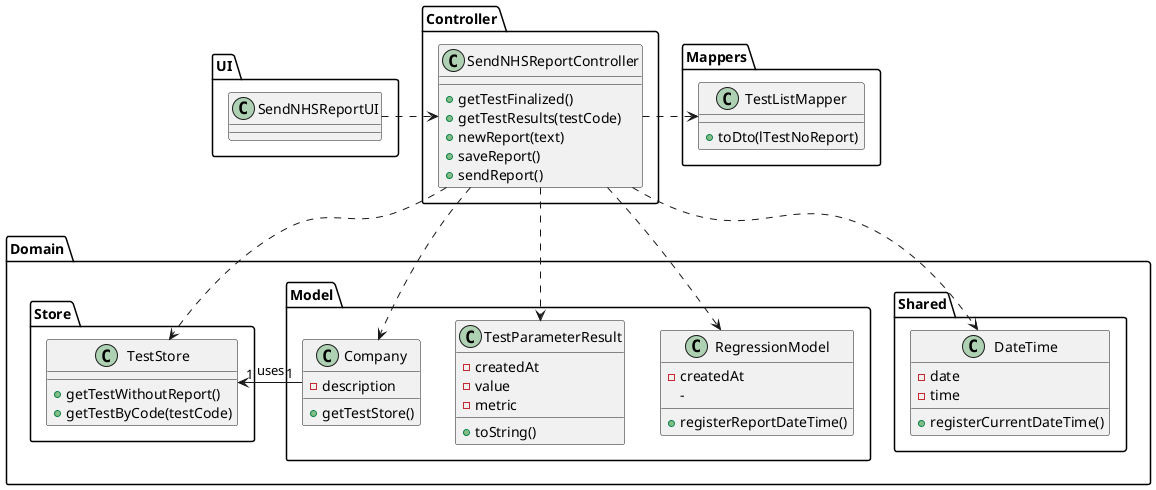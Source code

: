 @startuml
'https://plantuml.com/sequence-diagram

package UI {
class SendNHSReportUI {
}
}

package Controller {
class SendNHSReportController {
    +getTestFinalized()
    +getTestResults(testCode)
    +newReport(text)
    +saveReport()
    +sendReport()
}
}

package Domain {
package Model {
class Company {
    -description
    +getTestStore()
}

class TestParameterResult {
    -createdAt
    -value
    -metric
    +toString()
}

class RegressionModel {
    -createdAt
    -
    +registerReportDateTime()
}
}
package Store {
class TestStore {
    +getTestWithoutReport()
    +getTestByCode(testCode)
}
}

package Shared {
class DateTime {
    -date
    -time
    +registerCurrentDateTime()
}
}
}

package Mappers {
class TestListMapper {
    +toDto(lTestNoReport)
}
}

SendNHSReportUI .right.> SendNHSReportController
SendNHSReportController ..> Company
SendNHSReportController ..> DateTime
SendNHSReportController ..> TestParameterResult
SendNHSReportController ..> TestStore
SendNHSReportController .right.> TestListMapper
SendNHSReportController ..> RegressionModel
Company"1" -left-> "1"TestStore : "uses"

@enduml